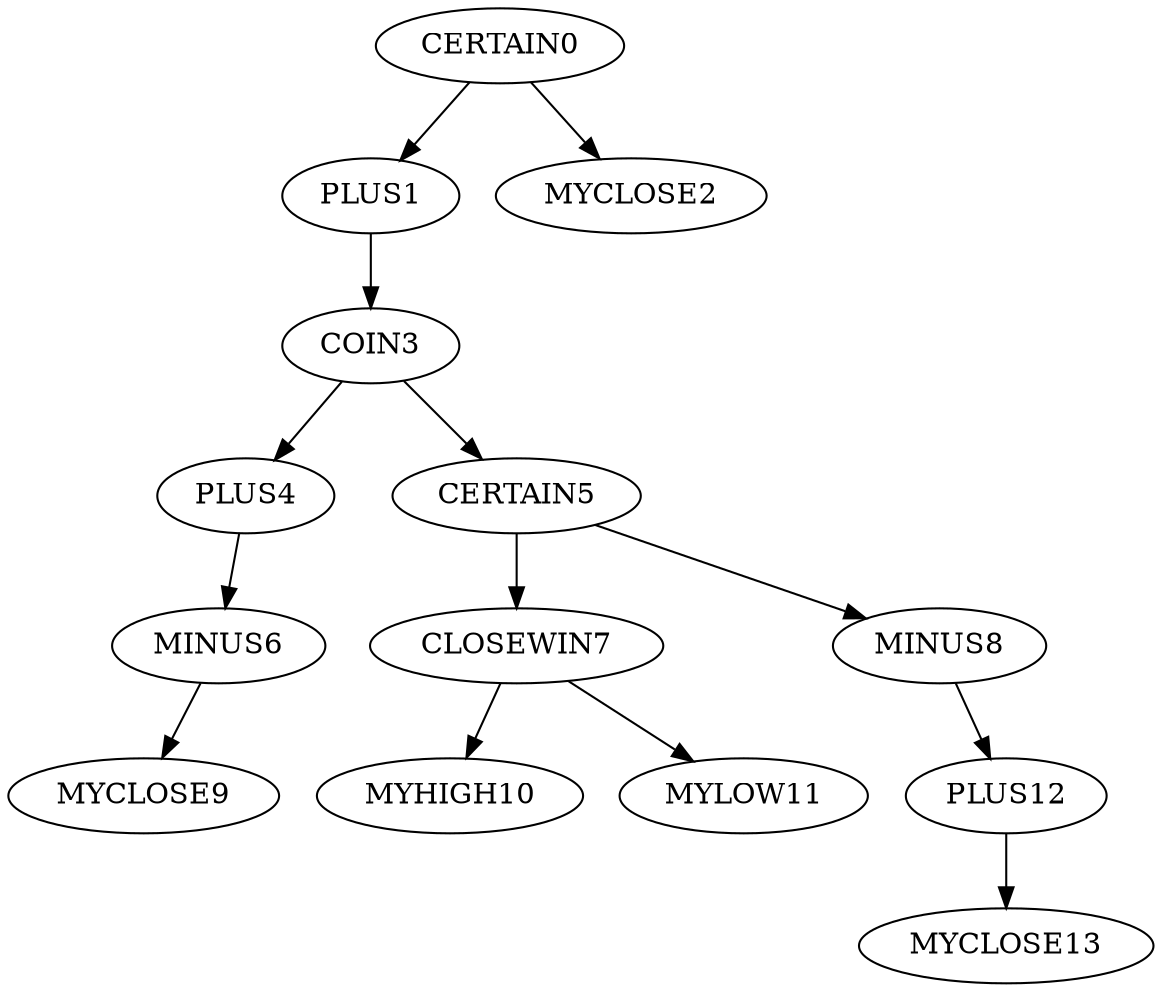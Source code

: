 digraph T {
	CERTAIN0 -> PLUS1;
	CERTAIN0 -> MYCLOSE2;
	PLUS1 -> COIN3;
	COIN3 -> PLUS4;
	COIN3 -> CERTAIN5;
	PLUS4 -> MINUS6;
	CERTAIN5 -> CLOSEWIN7;
	CERTAIN5 -> MINUS8;
	MINUS6 -> MYCLOSE9;
	CLOSEWIN7 -> MYHIGH10;
	CLOSEWIN7 -> MYLOW11;
	MINUS8 -> PLUS12;
	PLUS12 -> MYCLOSE13;
}